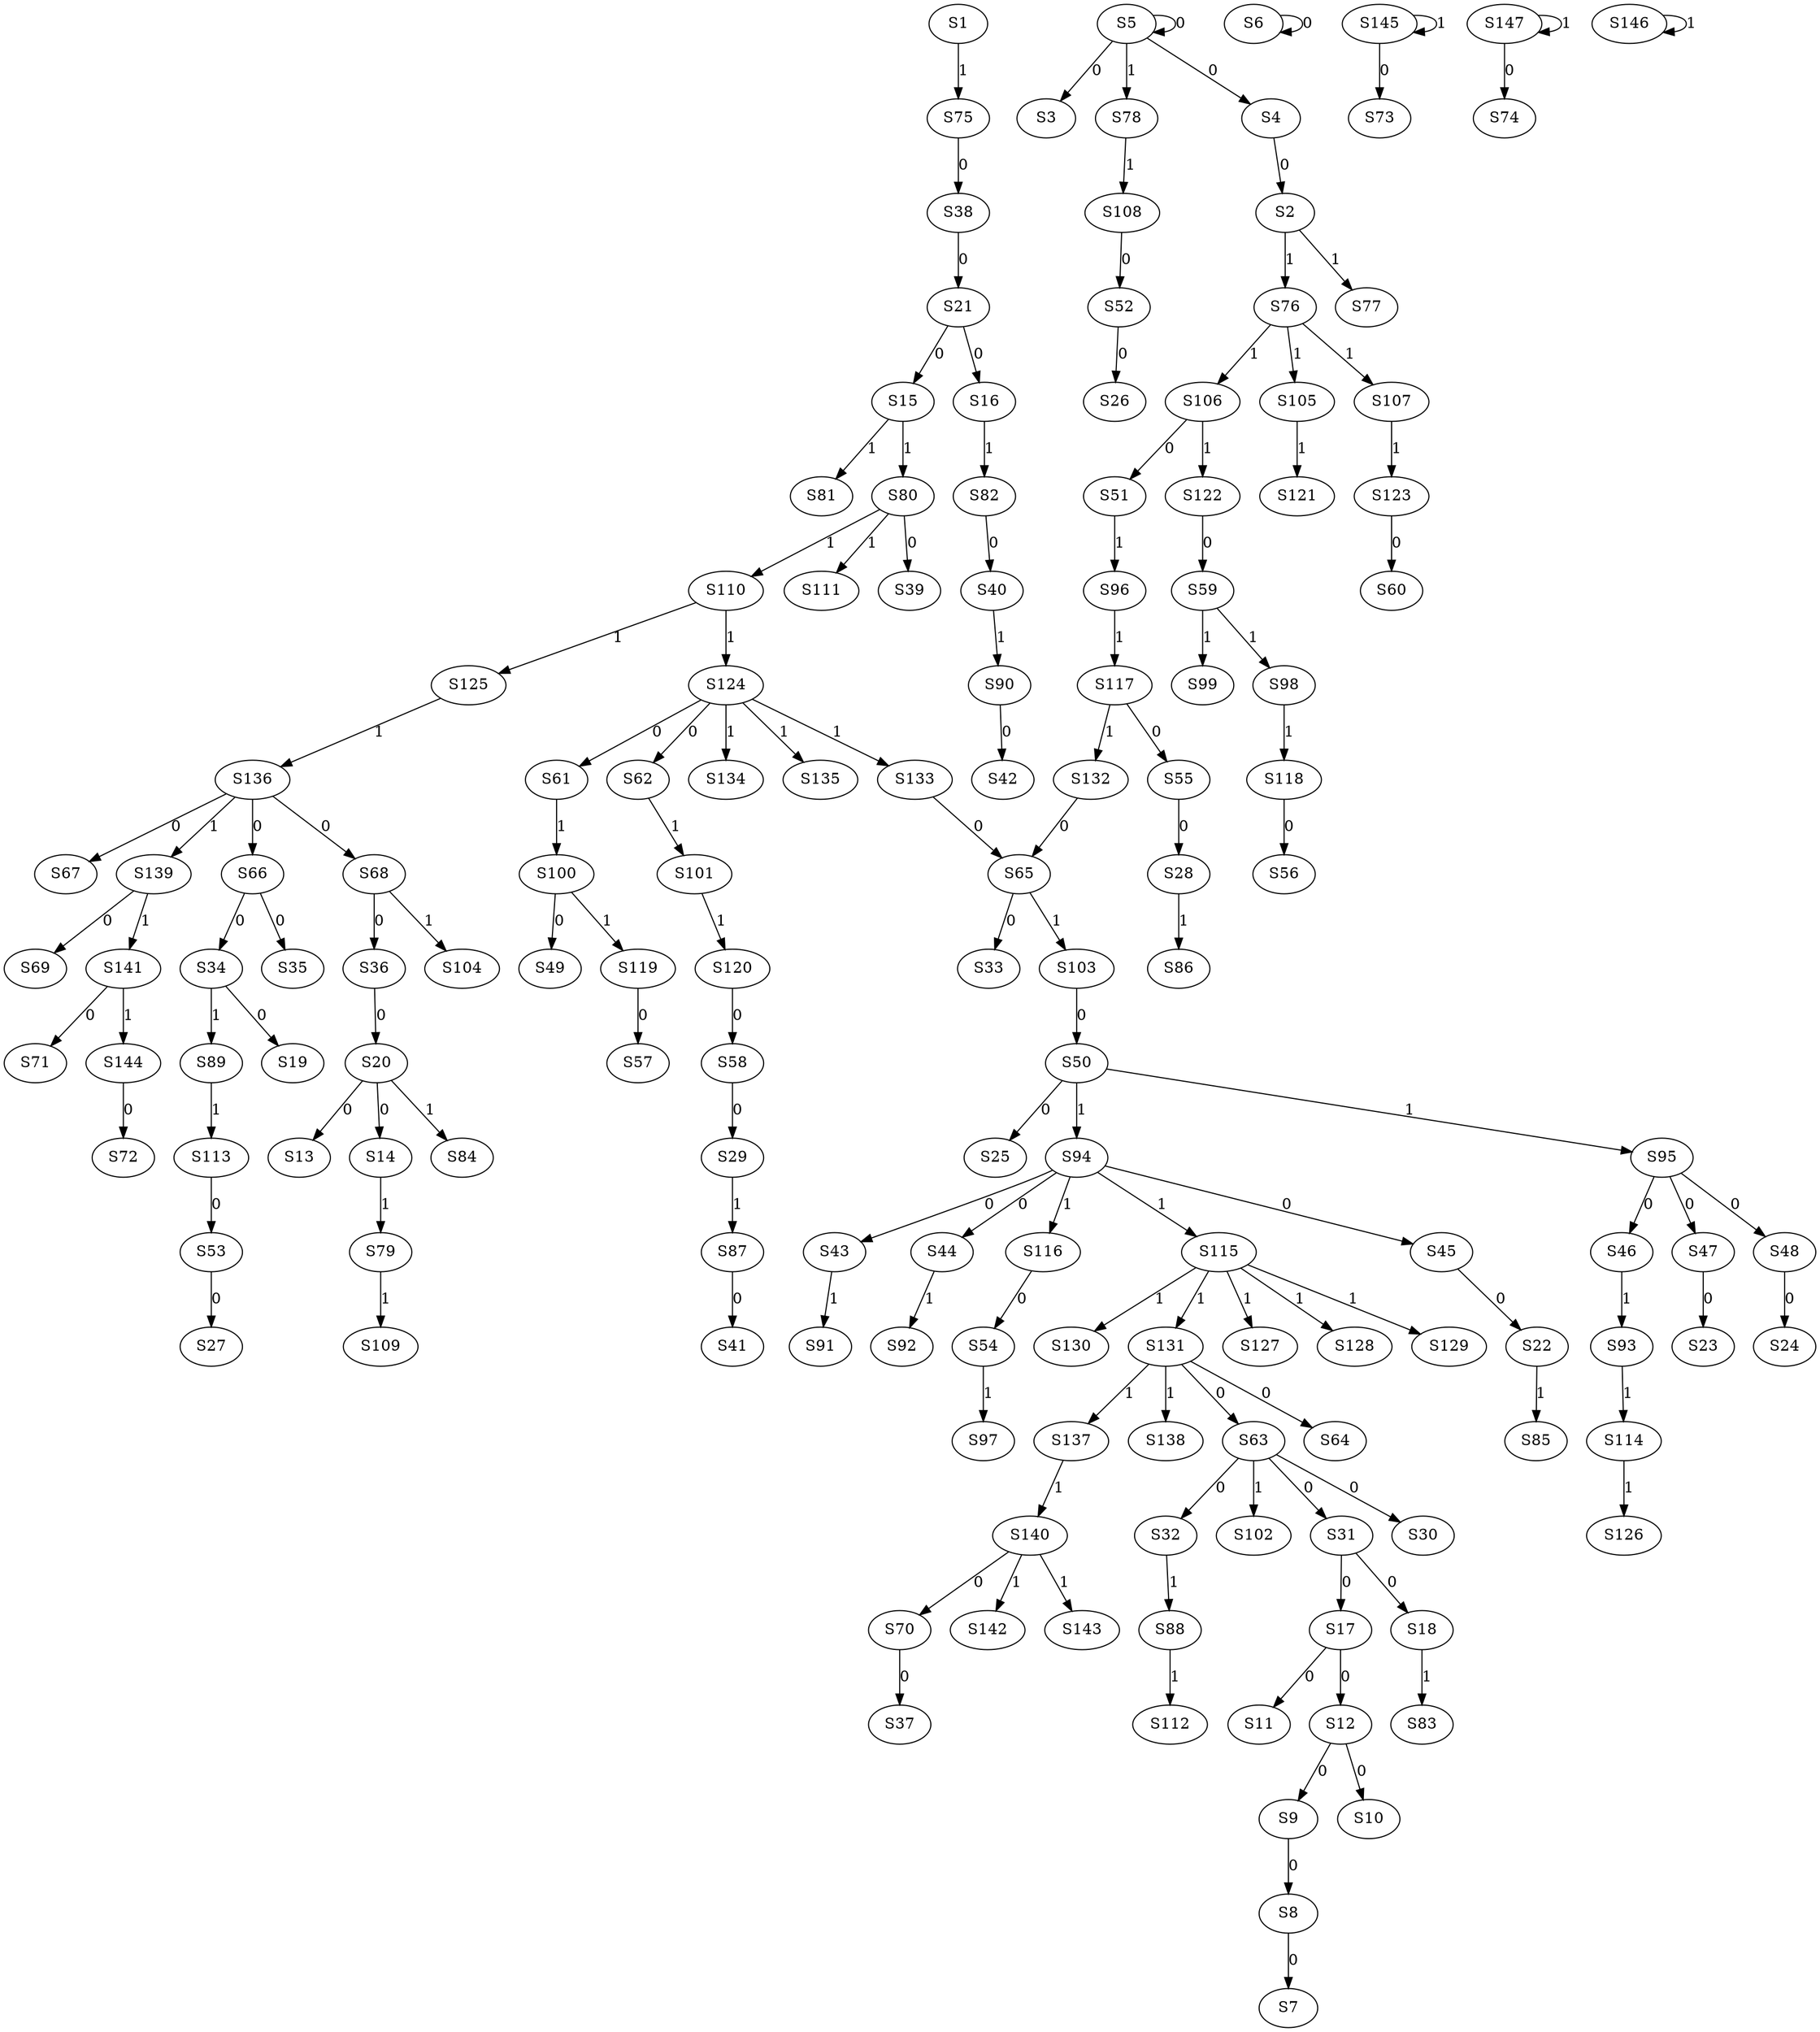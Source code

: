 strict digraph {
	S4 -> S2 [ label = 0 ];
	S5 -> S3 [ label = 0 ];
	S5 -> S4 [ label = 0 ];
	S5 -> S5 [ label = 0 ];
	S6 -> S6 [ label = 0 ];
	S8 -> S7 [ label = 0 ];
	S9 -> S8 [ label = 0 ];
	S12 -> S9 [ label = 0 ];
	S12 -> S10 [ label = 0 ];
	S17 -> S11 [ label = 0 ];
	S17 -> S12 [ label = 0 ];
	S20 -> S13 [ label = 0 ];
	S20 -> S14 [ label = 0 ];
	S21 -> S15 [ label = 0 ];
	S21 -> S16 [ label = 0 ];
	S31 -> S17 [ label = 0 ];
	S31 -> S18 [ label = 0 ];
	S34 -> S19 [ label = 0 ];
	S36 -> S20 [ label = 0 ];
	S38 -> S21 [ label = 0 ];
	S45 -> S22 [ label = 0 ];
	S47 -> S23 [ label = 0 ];
	S48 -> S24 [ label = 0 ];
	S50 -> S25 [ label = 0 ];
	S52 -> S26 [ label = 0 ];
	S53 -> S27 [ label = 0 ];
	S55 -> S28 [ label = 0 ];
	S58 -> S29 [ label = 0 ];
	S63 -> S30 [ label = 0 ];
	S63 -> S31 [ label = 0 ];
	S63 -> S32 [ label = 0 ];
	S65 -> S33 [ label = 0 ];
	S66 -> S34 [ label = 0 ];
	S66 -> S35 [ label = 0 ];
	S68 -> S36 [ label = 0 ];
	S70 -> S37 [ label = 0 ];
	S75 -> S38 [ label = 0 ];
	S80 -> S39 [ label = 0 ];
	S82 -> S40 [ label = 0 ];
	S87 -> S41 [ label = 0 ];
	S90 -> S42 [ label = 0 ];
	S94 -> S43 [ label = 0 ];
	S94 -> S44 [ label = 0 ];
	S94 -> S45 [ label = 0 ];
	S95 -> S46 [ label = 0 ];
	S95 -> S47 [ label = 0 ];
	S95 -> S48 [ label = 0 ];
	S100 -> S49 [ label = 0 ];
	S103 -> S50 [ label = 0 ];
	S106 -> S51 [ label = 0 ];
	S108 -> S52 [ label = 0 ];
	S113 -> S53 [ label = 0 ];
	S116 -> S54 [ label = 0 ];
	S117 -> S55 [ label = 0 ];
	S118 -> S56 [ label = 0 ];
	S119 -> S57 [ label = 0 ];
	S120 -> S58 [ label = 0 ];
	S122 -> S59 [ label = 0 ];
	S123 -> S60 [ label = 0 ];
	S124 -> S61 [ label = 0 ];
	S124 -> S62 [ label = 0 ];
	S131 -> S63 [ label = 0 ];
	S131 -> S64 [ label = 0 ];
	S132 -> S65 [ label = 0 ];
	S136 -> S66 [ label = 0 ];
	S136 -> S67 [ label = 0 ];
	S136 -> S68 [ label = 0 ];
	S139 -> S69 [ label = 0 ];
	S140 -> S70 [ label = 0 ];
	S141 -> S71 [ label = 0 ];
	S144 -> S72 [ label = 0 ];
	S145 -> S73 [ label = 0 ];
	S147 -> S74 [ label = 0 ];
	S1 -> S75 [ label = 1 ];
	S2 -> S76 [ label = 1 ];
	S2 -> S77 [ label = 1 ];
	S5 -> S78 [ label = 1 ];
	S14 -> S79 [ label = 1 ];
	S15 -> S80 [ label = 1 ];
	S15 -> S81 [ label = 1 ];
	S16 -> S82 [ label = 1 ];
	S18 -> S83 [ label = 1 ];
	S20 -> S84 [ label = 1 ];
	S22 -> S85 [ label = 1 ];
	S28 -> S86 [ label = 1 ];
	S29 -> S87 [ label = 1 ];
	S32 -> S88 [ label = 1 ];
	S34 -> S89 [ label = 1 ];
	S40 -> S90 [ label = 1 ];
	S43 -> S91 [ label = 1 ];
	S44 -> S92 [ label = 1 ];
	S46 -> S93 [ label = 1 ];
	S50 -> S94 [ label = 1 ];
	S50 -> S95 [ label = 1 ];
	S51 -> S96 [ label = 1 ];
	S54 -> S97 [ label = 1 ];
	S59 -> S98 [ label = 1 ];
	S59 -> S99 [ label = 1 ];
	S61 -> S100 [ label = 1 ];
	S62 -> S101 [ label = 1 ];
	S63 -> S102 [ label = 1 ];
	S65 -> S103 [ label = 1 ];
	S68 -> S104 [ label = 1 ];
	S76 -> S105 [ label = 1 ];
	S76 -> S106 [ label = 1 ];
	S76 -> S107 [ label = 1 ];
	S78 -> S108 [ label = 1 ];
	S79 -> S109 [ label = 1 ];
	S80 -> S110 [ label = 1 ];
	S80 -> S111 [ label = 1 ];
	S88 -> S112 [ label = 1 ];
	S89 -> S113 [ label = 1 ];
	S93 -> S114 [ label = 1 ];
	S94 -> S115 [ label = 1 ];
	S94 -> S116 [ label = 1 ];
	S96 -> S117 [ label = 1 ];
	S98 -> S118 [ label = 1 ];
	S100 -> S119 [ label = 1 ];
	S101 -> S120 [ label = 1 ];
	S105 -> S121 [ label = 1 ];
	S106 -> S122 [ label = 1 ];
	S107 -> S123 [ label = 1 ];
	S110 -> S124 [ label = 1 ];
	S110 -> S125 [ label = 1 ];
	S114 -> S126 [ label = 1 ];
	S115 -> S127 [ label = 1 ];
	S115 -> S128 [ label = 1 ];
	S115 -> S129 [ label = 1 ];
	S115 -> S130 [ label = 1 ];
	S115 -> S131 [ label = 1 ];
	S117 -> S132 [ label = 1 ];
	S124 -> S133 [ label = 1 ];
	S124 -> S134 [ label = 1 ];
	S124 -> S135 [ label = 1 ];
	S125 -> S136 [ label = 1 ];
	S131 -> S137 [ label = 1 ];
	S131 -> S138 [ label = 1 ];
	S136 -> S139 [ label = 1 ];
	S137 -> S140 [ label = 1 ];
	S139 -> S141 [ label = 1 ];
	S140 -> S142 [ label = 1 ];
	S140 -> S143 [ label = 1 ];
	S141 -> S144 [ label = 1 ];
	S145 -> S145 [ label = 1 ];
	S146 -> S146 [ label = 1 ];
	S147 -> S147 [ label = 1 ];
	S133 -> S65 [ label = 0 ];
}
